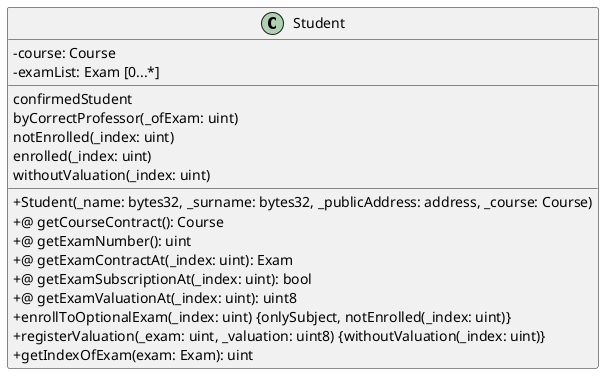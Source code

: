 @startuml
skinparam classAttributeIconSize 0
class Student {
- course: Course
- examList: Exam [0...*]
__
confirmedStudent
byCorrectProfessor(_ofExam: uint)
notEnrolled(_index: uint)
enrolled(_index: uint)
withoutValuation(_index: uint)
__
+ Student(_name: bytes32, _surname: bytes32, _publicAddress: address, _course: Course)
+@ getCourseContract(): Course
+@ getExamNumber(): uint
+@ getExamContractAt(_index: uint): Exam
+@ getExamSubscriptionAt(_index: uint): bool
+@ getExamValuationAt(_index: uint): uint8
+ enrollToOptionalExam(_index: uint) {onlySubject, notEnrolled(_index: uint)}
+ registerValuation(_exam: uint, _valuation: uint8) {withoutValuation(_index: uint)}
+ getIndexOfExam(exam: Exam): uint
}
@enduml
